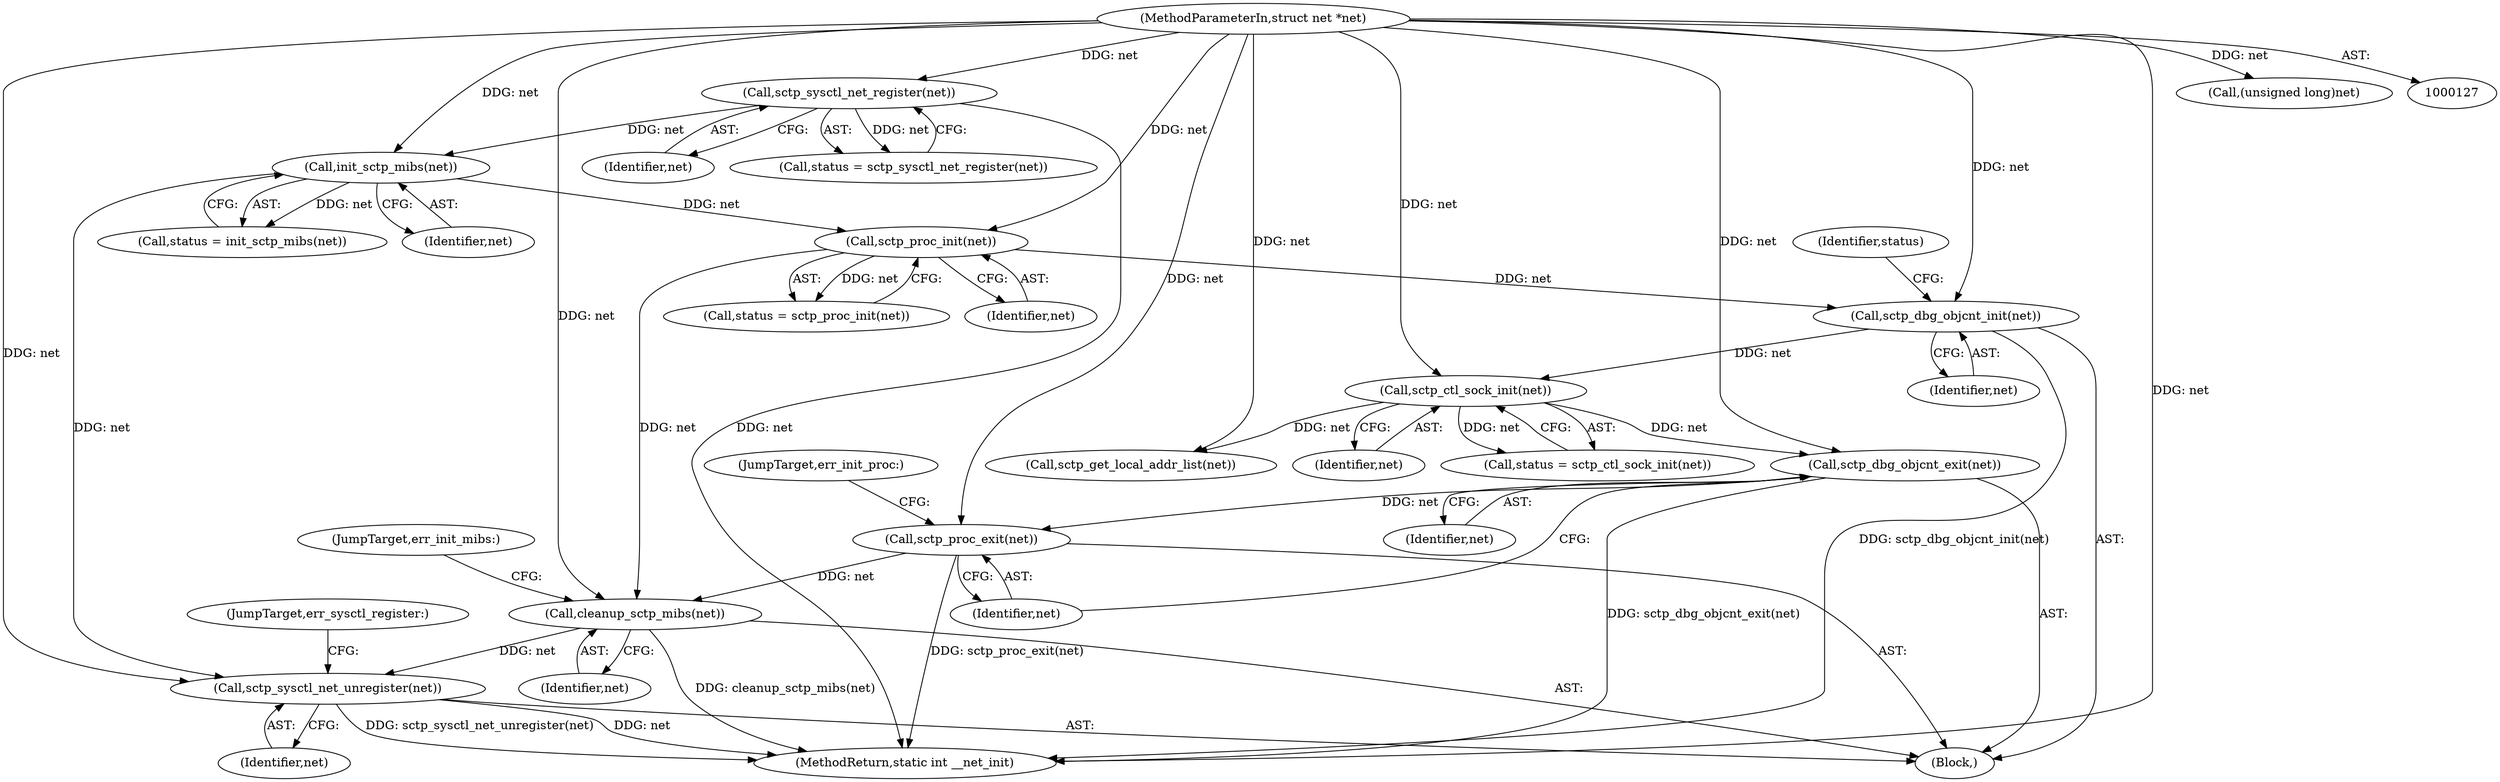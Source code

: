 digraph "1_linux_8e2d61e0aed2b7c4ecb35844fe07e0b2b762dee4_2@pointer" {
"1000401" [label="(Call,sctp_sysctl_net_unregister(net))"];
"1000310" [label="(Call,init_sctp_mibs(net))"];
"1000303" [label="(Call,sctp_sysctl_net_register(net))"];
"1000128" [label="(MethodParameterIn,struct net *net)"];
"1000398" [label="(Call,cleanup_sctp_mibs(net))"];
"1000395" [label="(Call,sctp_proc_exit(net))"];
"1000393" [label="(Call,sctp_dbg_objcnt_exit(net))"];
"1000327" [label="(Call,sctp_ctl_sock_init(net))"];
"1000322" [label="(Call,sctp_dbg_objcnt_init(net))"];
"1000317" [label="(Call,sctp_proc_init(net))"];
"1000301" [label="(Call,status = sctp_sysctl_net_register(net))"];
"1000318" [label="(Identifier,net)"];
"1000322" [label="(Call,sctp_dbg_objcnt_init(net))"];
"1000394" [label="(Identifier,net)"];
"1000393" [label="(Call,sctp_dbg_objcnt_exit(net))"];
"1000317" [label="(Call,sctp_proc_init(net))"];
"1000326" [label="(Identifier,status)"];
"1000402" [label="(Identifier,net)"];
"1000399" [label="(Identifier,net)"];
"1000401" [label="(Call,sctp_sysctl_net_unregister(net))"];
"1000310" [label="(Call,init_sctp_mibs(net))"];
"1000303" [label="(Call,sctp_sysctl_net_register(net))"];
"1000325" [label="(Call,status = sctp_ctl_sock_init(net))"];
"1000129" [label="(Block,)"];
"1000308" [label="(Call,status = init_sctp_mibs(net))"];
"1000395" [label="(Call,sctp_proc_exit(net))"];
"1000304" [label="(Identifier,net)"];
"1000323" [label="(Identifier,net)"];
"1000397" [label="(JumpTarget,err_init_proc:)"];
"1000403" [label="(JumpTarget,err_sysctl_register:)"];
"1000311" [label="(Identifier,net)"];
"1000315" [label="(Call,status = sctp_proc_init(net))"];
"1000406" [label="(MethodReturn,static int __net_init)"];
"1000347" [label="(Call,sctp_get_local_addr_list(net))"];
"1000398" [label="(Call,cleanup_sctp_mibs(net))"];
"1000387" [label="(Call,(unsigned long)net)"];
"1000328" [label="(Identifier,net)"];
"1000396" [label="(Identifier,net)"];
"1000327" [label="(Call,sctp_ctl_sock_init(net))"];
"1000128" [label="(MethodParameterIn,struct net *net)"];
"1000400" [label="(JumpTarget,err_init_mibs:)"];
"1000401" -> "1000129"  [label="AST: "];
"1000401" -> "1000402"  [label="CFG: "];
"1000402" -> "1000401"  [label="AST: "];
"1000403" -> "1000401"  [label="CFG: "];
"1000401" -> "1000406"  [label="DDG: sctp_sysctl_net_unregister(net)"];
"1000401" -> "1000406"  [label="DDG: net"];
"1000310" -> "1000401"  [label="DDG: net"];
"1000398" -> "1000401"  [label="DDG: net"];
"1000128" -> "1000401"  [label="DDG: net"];
"1000310" -> "1000308"  [label="AST: "];
"1000310" -> "1000311"  [label="CFG: "];
"1000311" -> "1000310"  [label="AST: "];
"1000308" -> "1000310"  [label="CFG: "];
"1000310" -> "1000308"  [label="DDG: net"];
"1000303" -> "1000310"  [label="DDG: net"];
"1000128" -> "1000310"  [label="DDG: net"];
"1000310" -> "1000317"  [label="DDG: net"];
"1000303" -> "1000301"  [label="AST: "];
"1000303" -> "1000304"  [label="CFG: "];
"1000304" -> "1000303"  [label="AST: "];
"1000301" -> "1000303"  [label="CFG: "];
"1000303" -> "1000406"  [label="DDG: net"];
"1000303" -> "1000301"  [label="DDG: net"];
"1000128" -> "1000303"  [label="DDG: net"];
"1000128" -> "1000127"  [label="AST: "];
"1000128" -> "1000406"  [label="DDG: net"];
"1000128" -> "1000317"  [label="DDG: net"];
"1000128" -> "1000322"  [label="DDG: net"];
"1000128" -> "1000327"  [label="DDG: net"];
"1000128" -> "1000347"  [label="DDG: net"];
"1000128" -> "1000387"  [label="DDG: net"];
"1000128" -> "1000393"  [label="DDG: net"];
"1000128" -> "1000395"  [label="DDG: net"];
"1000128" -> "1000398"  [label="DDG: net"];
"1000398" -> "1000129"  [label="AST: "];
"1000398" -> "1000399"  [label="CFG: "];
"1000399" -> "1000398"  [label="AST: "];
"1000400" -> "1000398"  [label="CFG: "];
"1000398" -> "1000406"  [label="DDG: cleanup_sctp_mibs(net)"];
"1000395" -> "1000398"  [label="DDG: net"];
"1000317" -> "1000398"  [label="DDG: net"];
"1000395" -> "1000129"  [label="AST: "];
"1000395" -> "1000396"  [label="CFG: "];
"1000396" -> "1000395"  [label="AST: "];
"1000397" -> "1000395"  [label="CFG: "];
"1000395" -> "1000406"  [label="DDG: sctp_proc_exit(net)"];
"1000393" -> "1000395"  [label="DDG: net"];
"1000393" -> "1000129"  [label="AST: "];
"1000393" -> "1000394"  [label="CFG: "];
"1000394" -> "1000393"  [label="AST: "];
"1000396" -> "1000393"  [label="CFG: "];
"1000393" -> "1000406"  [label="DDG: sctp_dbg_objcnt_exit(net)"];
"1000327" -> "1000393"  [label="DDG: net"];
"1000327" -> "1000325"  [label="AST: "];
"1000327" -> "1000328"  [label="CFG: "];
"1000328" -> "1000327"  [label="AST: "];
"1000325" -> "1000327"  [label="CFG: "];
"1000327" -> "1000325"  [label="DDG: net"];
"1000322" -> "1000327"  [label="DDG: net"];
"1000327" -> "1000347"  [label="DDG: net"];
"1000322" -> "1000129"  [label="AST: "];
"1000322" -> "1000323"  [label="CFG: "];
"1000323" -> "1000322"  [label="AST: "];
"1000326" -> "1000322"  [label="CFG: "];
"1000322" -> "1000406"  [label="DDG: sctp_dbg_objcnt_init(net)"];
"1000317" -> "1000322"  [label="DDG: net"];
"1000317" -> "1000315"  [label="AST: "];
"1000317" -> "1000318"  [label="CFG: "];
"1000318" -> "1000317"  [label="AST: "];
"1000315" -> "1000317"  [label="CFG: "];
"1000317" -> "1000315"  [label="DDG: net"];
}
